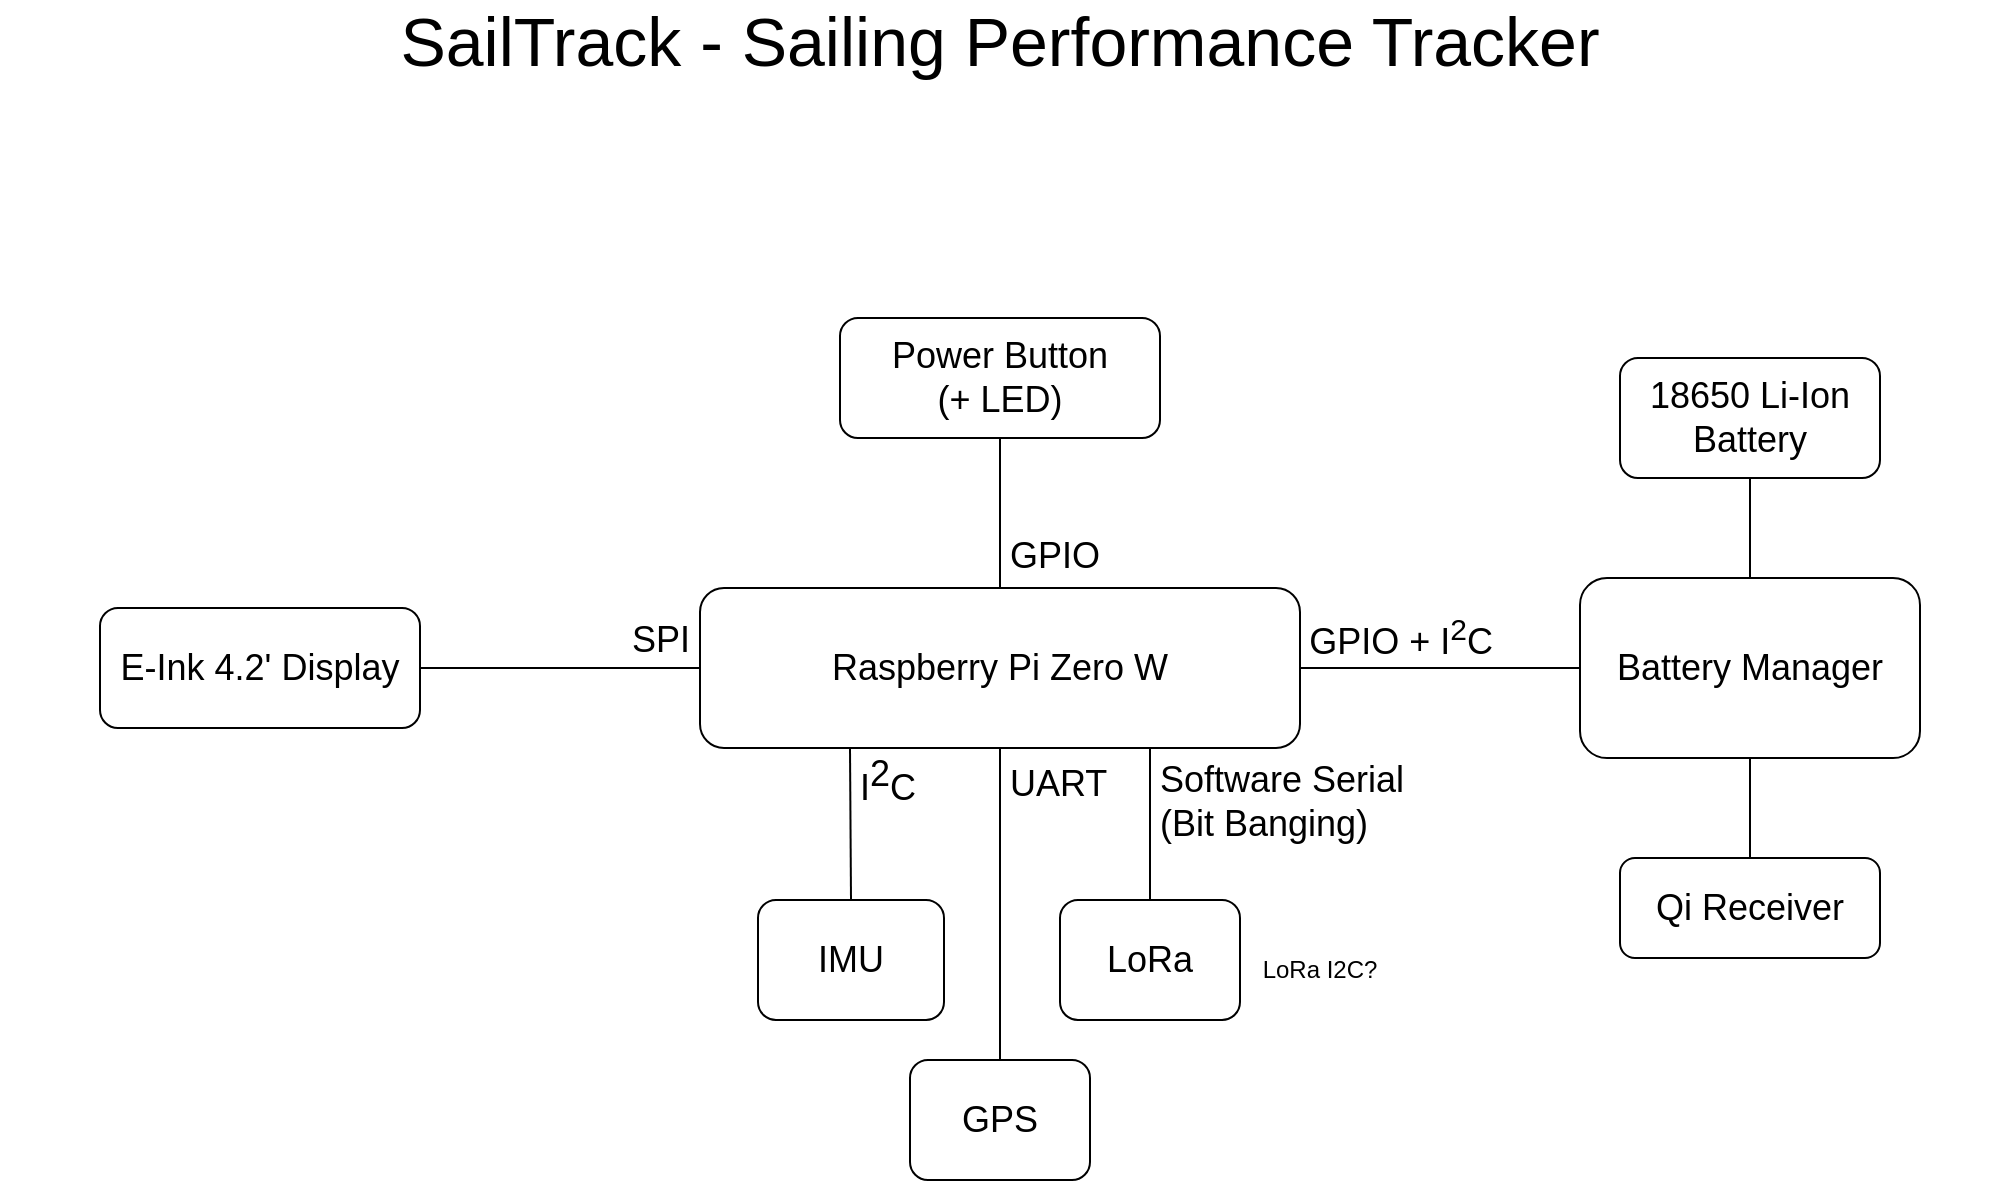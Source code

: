 <mxfile version="13.7.7" type="github" pages="2">
  <diagram id="V4FTzWyZD4six6puE1jL" name="Block Scheme">
    <mxGraphModel dx="1070" dy="789" grid="1" gridSize="10" guides="1" tooltips="1" connect="1" arrows="1" fold="1" page="1" pageScale="1" pageWidth="1169" pageHeight="827" math="0" shadow="0">
      <root>
        <mxCell id="0" />
        <mxCell id="1" parent="0" />
        <mxCell id="_kuUMLCEP43ewe5qfL54-1" value="SailTrack - Sailing Performance Tracker" style="text;html=1;strokeColor=none;fillColor=none;align=center;verticalAlign=middle;whiteSpace=wrap;rounded=0;fontFamily=Helvetica;FType=g;fontStyle=0;fontSize=34;labelBorderColor=none;" parent="1" vertex="1">
          <mxGeometry x="80" y="40" width="1000" height="40" as="geometry" />
        </mxCell>
        <mxCell id="m0Zs0m2nP7xKabFZ2qHC-5" style="edgeStyle=orthogonalEdgeStyle;rounded=0;orthogonalLoop=1;jettySize=auto;html=1;exitX=1;exitY=0.5;exitDx=0;exitDy=0;entryX=0;entryY=0.5;entryDx=0;entryDy=0;endArrow=none;endFill=0;" parent="1" source="_kuUMLCEP43ewe5qfL54-2" target="m0Zs0m2nP7xKabFZ2qHC-1" edge="1">
          <mxGeometry relative="1" as="geometry" />
        </mxCell>
        <mxCell id="m0Zs0m2nP7xKabFZ2qHC-9" value="GPIO + I&lt;sup&gt;2&lt;/sup&gt;C" style="edgeLabel;html=1;align=center;verticalAlign=middle;resizable=0;points=[];fontSize=18;" parent="m0Zs0m2nP7xKabFZ2qHC-5" vertex="1" connectable="0">
          <mxGeometry x="-0.472" y="2" relative="1" as="geometry">
            <mxPoint x="13" y="-13" as="offset" />
          </mxGeometry>
        </mxCell>
        <mxCell id="_kuUMLCEP43ewe5qfL54-2" value="&lt;font style=&quot;font-size: 18px&quot;&gt;Raspberry Pi Zero W&lt;/font&gt;" style="rounded=1;whiteSpace=wrap;html=1;fontFamily=Helvetica;fontSize=18;align=center;" parent="1" vertex="1">
          <mxGeometry x="430" y="333" width="300" height="80" as="geometry" />
        </mxCell>
        <mxCell id="m0Zs0m2nP7xKabFZ2qHC-3" style="edgeStyle=orthogonalEdgeStyle;rounded=0;orthogonalLoop=1;jettySize=auto;html=1;exitX=0.5;exitY=1;exitDx=0;exitDy=0;entryX=0.5;entryY=0;entryDx=0;entryDy=0;endArrow=none;endFill=0;" parent="1" source="_kuUMLCEP43ewe5qfL54-5" target="m0Zs0m2nP7xKabFZ2qHC-1" edge="1">
          <mxGeometry relative="1" as="geometry" />
        </mxCell>
        <mxCell id="_kuUMLCEP43ewe5qfL54-5" value="&lt;font style=&quot;font-size: 18px&quot;&gt;18650 Li-Ion Battery&lt;/font&gt;" style="rounded=1;whiteSpace=wrap;html=1;fontFamily=Helvetica;fontSize=18;align=center;" parent="1" vertex="1">
          <mxGeometry x="890" y="218" width="130" height="60" as="geometry" />
        </mxCell>
        <mxCell id="_kuUMLCEP43ewe5qfL54-11" value="&lt;font style=&quot;font-size: 18px&quot;&gt;Qi Receiver&lt;/font&gt;" style="rounded=1;whiteSpace=wrap;html=1;fontFamily=Helvetica;fontSize=18;align=center;" parent="1" vertex="1">
          <mxGeometry x="890" y="468" width="130" height="50" as="geometry" />
        </mxCell>
        <mxCell id="_kuUMLCEP43ewe5qfL54-16" style="edgeStyle=orthogonalEdgeStyle;rounded=0;orthogonalLoop=1;jettySize=auto;html=1;exitX=0.5;exitY=1;exitDx=0;exitDy=0;endArrow=none;endFill=0;fontFamily=Helvetica;fontSize=18;" parent="1" source="_kuUMLCEP43ewe5qfL54-5" target="_kuUMLCEP43ewe5qfL54-5" edge="1">
          <mxGeometry relative="1" as="geometry" />
        </mxCell>
        <mxCell id="_kuUMLCEP43ewe5qfL54-26" style="edgeStyle=orthogonalEdgeStyle;rounded=0;orthogonalLoop=1;jettySize=auto;html=1;exitX=0.5;exitY=0;exitDx=0;exitDy=0;entryX=0.75;entryY=1;entryDx=0;entryDy=0;endArrow=none;endFill=0;fontFamily=Helvetica;fontSize=18;" parent="1" source="_kuUMLCEP43ewe5qfL54-25" target="_kuUMLCEP43ewe5qfL54-2" edge="1">
          <mxGeometry relative="1" as="geometry" />
        </mxCell>
        <mxCell id="_kuUMLCEP43ewe5qfL54-27" value="Software Serial&lt;br&gt;(Bit Banging)" style="edgeLabel;html=1;align=left;verticalAlign=middle;resizable=0;points=[];fontSize=18;fontFamily=Helvetica;" parent="_kuUMLCEP43ewe5qfL54-26" vertex="1" connectable="0">
          <mxGeometry x="0.231" y="-1" relative="1" as="geometry">
            <mxPoint x="2" y="-2" as="offset" />
          </mxGeometry>
        </mxCell>
        <mxCell id="_kuUMLCEP43ewe5qfL54-25" value="&lt;font style=&quot;font-size: 18px&quot;&gt;LoRa&lt;/font&gt;" style="rounded=1;whiteSpace=wrap;html=1;fontFamily=Helvetica;fontSize=18;align=center;" parent="1" vertex="1">
          <mxGeometry x="610" y="489" width="90" height="60" as="geometry" />
        </mxCell>
        <mxCell id="_kuUMLCEP43ewe5qfL54-29" style="edgeStyle=orthogonalEdgeStyle;rounded=0;orthogonalLoop=1;jettySize=auto;html=1;exitX=0.5;exitY=0;exitDx=0;exitDy=0;entryX=0.5;entryY=1;entryDx=0;entryDy=0;endArrow=none;endFill=0;fontFamily=Helvetica;fontSize=18;" parent="1" source="_kuUMLCEP43ewe5qfL54-28" target="_kuUMLCEP43ewe5qfL54-2" edge="1">
          <mxGeometry relative="1" as="geometry" />
        </mxCell>
        <mxCell id="_kuUMLCEP43ewe5qfL54-30" value="UART" style="edgeLabel;html=1;align=left;verticalAlign=middle;resizable=0;points=[];fontSize=18;fontFamily=Helvetica;" parent="_kuUMLCEP43ewe5qfL54-29" vertex="1" connectable="0">
          <mxGeometry x="0.69" y="2" relative="1" as="geometry">
            <mxPoint x="5" y="-6" as="offset" />
          </mxGeometry>
        </mxCell>
        <mxCell id="_kuUMLCEP43ewe5qfL54-28" value="&lt;font style=&quot;font-size: 18px&quot;&gt;GPS&lt;/font&gt;" style="rounded=1;whiteSpace=wrap;html=1;fontFamily=Helvetica;fontSize=18;align=center;" parent="1" vertex="1">
          <mxGeometry x="535" y="569" width="90" height="60" as="geometry" />
        </mxCell>
        <mxCell id="_kuUMLCEP43ewe5qfL54-33" style="edgeStyle=orthogonalEdgeStyle;rounded=0;orthogonalLoop=1;jettySize=auto;html=1;exitX=1;exitY=0.5;exitDx=0;exitDy=0;endArrow=none;endFill=0;fontFamily=Helvetica;fontSize=18;entryX=0;entryY=0.5;entryDx=0;entryDy=0;" parent="1" source="_kuUMLCEP43ewe5qfL54-31" target="_kuUMLCEP43ewe5qfL54-2" edge="1">
          <mxGeometry relative="1" as="geometry">
            <mxPoint x="390" y="409" as="targetPoint" />
          </mxGeometry>
        </mxCell>
        <mxCell id="_kuUMLCEP43ewe5qfL54-35" value="SPI" style="edgeLabel;html=1;align=center;verticalAlign=middle;resizable=0;points=[];fontSize=18;fontFamily=Helvetica;" parent="_kuUMLCEP43ewe5qfL54-33" vertex="1" connectable="0">
          <mxGeometry x="-0.231" y="-2" relative="1" as="geometry">
            <mxPoint x="66" y="-16" as="offset" />
          </mxGeometry>
        </mxCell>
        <mxCell id="_kuUMLCEP43ewe5qfL54-31" value="&lt;font style=&quot;font-size: 18px&quot;&gt;E-Ink 4.2&#39; Display&lt;br&gt;&lt;/font&gt;" style="rounded=1;whiteSpace=wrap;html=1;fontFamily=Helvetica;fontSize=18;align=center;" parent="1" vertex="1">
          <mxGeometry x="130" y="343" width="160" height="60" as="geometry" />
        </mxCell>
        <mxCell id="RB5By_EOV244bR9bT9yz-2" style="edgeStyle=orthogonalEdgeStyle;rounded=0;orthogonalLoop=1;jettySize=auto;html=1;exitX=0.5;exitY=0;exitDx=0;exitDy=0;entryX=0.25;entryY=1;entryDx=0;entryDy=0;endArrow=none;endFill=0;" parent="1" source="_kuUMLCEP43ewe5qfL54-36" target="_kuUMLCEP43ewe5qfL54-2" edge="1">
          <mxGeometry relative="1" as="geometry">
            <Array as="points">
              <mxPoint x="505" y="489" />
            </Array>
          </mxGeometry>
        </mxCell>
        <mxCell id="RB5By_EOV244bR9bT9yz-4" value="&lt;font style=&quot;font-size: 18px;&quot;&gt;I&lt;sup style=&quot;font-size: 18px;&quot;&gt;2&lt;/sup&gt;C&lt;/font&gt;" style="edgeLabel;html=1;align=left;verticalAlign=middle;resizable=0;points=[];fontSize=18;" parent="RB5By_EOV244bR9bT9yz-2" vertex="1" connectable="0">
          <mxGeometry x="0.132" y="3" relative="1" as="geometry">
            <mxPoint x="6.28" y="-16.02" as="offset" />
          </mxGeometry>
        </mxCell>
        <mxCell id="_kuUMLCEP43ewe5qfL54-36" value="&lt;font style=&quot;font-size: 18px&quot;&gt;IMU&lt;/font&gt;" style="rounded=1;whiteSpace=wrap;html=1;fontFamily=Helvetica;fontSize=18;align=center;" parent="1" vertex="1">
          <mxGeometry x="459" y="489" width="93" height="60" as="geometry" />
        </mxCell>
        <mxCell id="m0Zs0m2nP7xKabFZ2qHC-7" style="edgeStyle=orthogonalEdgeStyle;rounded=0;orthogonalLoop=1;jettySize=auto;html=1;exitX=0.5;exitY=1;exitDx=0;exitDy=0;entryX=0.5;entryY=0;entryDx=0;entryDy=0;endArrow=none;endFill=0;" parent="1" source="_kuUMLCEP43ewe5qfL54-45" target="_kuUMLCEP43ewe5qfL54-2" edge="1">
          <mxGeometry relative="1" as="geometry" />
        </mxCell>
        <mxCell id="m0Zs0m2nP7xKabFZ2qHC-8" value="GPIO" style="edgeLabel;html=1;align=left;verticalAlign=middle;resizable=0;points=[];fontSize=18;" parent="m0Zs0m2nP7xKabFZ2qHC-7" vertex="1" connectable="0">
          <mxGeometry x="-0.539" y="-2" relative="1" as="geometry">
            <mxPoint x="5" y="41.35" as="offset" />
          </mxGeometry>
        </mxCell>
        <mxCell id="_kuUMLCEP43ewe5qfL54-45" value="&lt;font style=&quot;font-size: 18px&quot;&gt;Power Button&lt;br&gt;(+ LED)&lt;/font&gt;" style="rounded=1;whiteSpace=wrap;html=1;fontFamily=Helvetica;fontSize=18;align=center;" parent="1" vertex="1">
          <mxGeometry x="500" y="198" width="160" height="60" as="geometry" />
        </mxCell>
        <mxCell id="m0Zs0m2nP7xKabFZ2qHC-6" style="edgeStyle=orthogonalEdgeStyle;rounded=0;orthogonalLoop=1;jettySize=auto;html=1;exitX=0.5;exitY=1;exitDx=0;exitDy=0;entryX=0.5;entryY=0;entryDx=0;entryDy=0;endArrow=none;endFill=0;" parent="1" source="m0Zs0m2nP7xKabFZ2qHC-1" target="_kuUMLCEP43ewe5qfL54-11" edge="1">
          <mxGeometry relative="1" as="geometry" />
        </mxCell>
        <mxCell id="m0Zs0m2nP7xKabFZ2qHC-1" value="&lt;font style=&quot;font-size: 18px&quot;&gt;Battery Manager&lt;br&gt;&lt;/font&gt;" style="rounded=1;whiteSpace=wrap;html=1;fontFamily=Helvetica;fontSize=18;align=center;" parent="1" vertex="1">
          <mxGeometry x="870" y="328" width="170" height="90" as="geometry" />
        </mxCell>
        <mxCell id="N2p-HetBZPbVhGDtZBli-1" value="LoRa I2C?" style="text;html=1;strokeColor=none;fillColor=none;align=center;verticalAlign=middle;whiteSpace=wrap;rounded=0;" vertex="1" parent="1">
          <mxGeometry x="690" y="510" width="100" height="28" as="geometry" />
        </mxCell>
      </root>
    </mxGraphModel>
  </diagram>
  <diagram id="g20sDvktE_r00n4ZqlQJ" name="BOM">
    <mxGraphModel dx="1070" dy="764" grid="1" gridSize="10" guides="1" tooltips="1" connect="1" arrows="1" fold="1" page="1" pageScale="1" pageWidth="1169" pageHeight="827" math="0" shadow="0">
      <root>
        <mxCell id="J0wIaJuEciS36xcbJnE0-0" />
        <mxCell id="J0wIaJuEciS36xcbJnE0-1" parent="J0wIaJuEciS36xcbJnE0-0" />
        <mxCell id="zVRxYPOZLo6mRkJVQPG_-0" value="Bill Of Materials" style="text;html=1;strokeColor=none;fillColor=none;align=left;verticalAlign=middle;whiteSpace=wrap;rounded=0;fontFamily=Helvetica;FType=g;fontStyle=0;fontSize=34;labelBorderColor=none;" parent="J0wIaJuEciS36xcbJnE0-1" vertex="1">
          <mxGeometry x="80" y="40" width="1000" height="40" as="geometry" />
        </mxCell>
        <mxCell id="swTAbGG_jr6sJvMOWJmU-0" value="" style="shape=table;html=1;whiteSpace=wrap;startSize=0;container=1;collapsible=0;childLayout=tableLayout;align=left;" parent="J0wIaJuEciS36xcbJnE0-1" vertex="1">
          <mxGeometry x="80" y="90" width="400" height="300" as="geometry" />
        </mxCell>
        <mxCell id="swTAbGG_jr6sJvMOWJmU-1" value="" style="shape=partialRectangle;html=1;whiteSpace=wrap;collapsible=0;dropTarget=0;pointerEvents=0;fillColor=none;top=0;left=0;bottom=0;right=0;points=[[0,0.5],[1,0.5]];portConstraint=eastwest;" parent="swTAbGG_jr6sJvMOWJmU-0" vertex="1">
          <mxGeometry width="400" height="30" as="geometry" />
        </mxCell>
        <mxCell id="swTAbGG_jr6sJvMOWJmU-13" value="Item" style="shape=partialRectangle;html=1;whiteSpace=wrap;connectable=0;fillColor=none;top=0;left=0;bottom=0;right=0;overflow=hidden;align=left;fontStyle=0;fontSize=14;labelBackgroundColor=#ffffff;verticalAlign=middle;spacingLeft=8;" parent="swTAbGG_jr6sJvMOWJmU-1" vertex="1">
          <mxGeometry width="200" height="30" as="geometry" />
        </mxCell>
        <mxCell id="stU41vpISu0B3aDedvye-0" value="Link" style="shape=partialRectangle;html=1;whiteSpace=wrap;connectable=0;fillColor=none;top=0;left=0;bottom=0;right=0;overflow=hidden;align=left;fontStyle=0;fontSize=14;labelBackgroundColor=#ffffff;verticalAlign=middle;spacingLeft=8;" parent="swTAbGG_jr6sJvMOWJmU-1" vertex="1">
          <mxGeometry x="200" width="200" height="30" as="geometry" />
        </mxCell>
        <mxCell id="f6GGmmSEp0erdpaBIMSD-3" style="shape=partialRectangle;html=1;whiteSpace=wrap;collapsible=0;dropTarget=0;pointerEvents=0;fillColor=none;top=0;left=0;bottom=0;right=0;points=[[0,0.5],[1,0.5]];portConstraint=eastwest;" parent="swTAbGG_jr6sJvMOWJmU-0" vertex="1">
          <mxGeometry y="30" width="400" height="30" as="geometry" />
        </mxCell>
        <mxCell id="f6GGmmSEp0erdpaBIMSD-4" value="Raspberry Pi Zero W" style="shape=partialRectangle;html=1;whiteSpace=wrap;connectable=0;fillColor=none;top=0;left=0;bottom=0;right=0;overflow=hidden;align=left;fontStyle=0;fontSize=14;labelBackgroundColor=#ffffff;verticalAlign=middle;spacingLeft=8;" parent="f6GGmmSEp0erdpaBIMSD-3" vertex="1">
          <mxGeometry width="200" height="30" as="geometry" />
        </mxCell>
        <mxCell id="f6GGmmSEp0erdpaBIMSD-5" value="&lt;a href=&quot;https://www.amazon.it/Raspberry-Pi%C2%AE-Zero-WH-512/dp/B07C7FHJDX/ref=sr_1_7?__mk_it_IT=%C3%85M%C3%85%C5%BD%C3%95%C3%91&amp;amp;dchild=1&amp;amp;keywords=raspberry+pi+zero+w&amp;amp;qid=1601373645&amp;amp;quartzVehicle=3443-1379&amp;amp;replacementKeywords=raspberry+pi+w&amp;amp;sr=8-7&quot;&gt;Amazon&lt;/a&gt;" style="shape=partialRectangle;html=1;whiteSpace=wrap;connectable=0;fillColor=none;top=0;left=0;bottom=0;right=0;overflow=hidden;align=left;fontStyle=0;fontSize=14;labelBackgroundColor=#ffffff;verticalAlign=middle;spacingLeft=8;" parent="f6GGmmSEp0erdpaBIMSD-3" vertex="1">
          <mxGeometry x="200" width="200" height="30" as="geometry" />
        </mxCell>
        <mxCell id="swTAbGG_jr6sJvMOWJmU-5" value="" style="shape=partialRectangle;html=1;whiteSpace=wrap;collapsible=0;dropTarget=0;pointerEvents=0;fillColor=none;top=0;left=0;bottom=0;right=0;points=[[0,0.5],[1,0.5]];portConstraint=eastwest;" parent="swTAbGG_jr6sJvMOWJmU-0" vertex="1">
          <mxGeometry y="60" width="400" height="30" as="geometry" />
        </mxCell>
        <mxCell id="swTAbGG_jr6sJvMOWJmU-14" value="E-Ink 4.2&#39; Display" style="shape=partialRectangle;html=1;whiteSpace=wrap;connectable=0;fillColor=none;top=0;left=0;bottom=0;right=0;overflow=hidden;fontSize=14;align=left;verticalAlign=middle;spacingLeft=8;" parent="swTAbGG_jr6sJvMOWJmU-5" vertex="1">
          <mxGeometry width="200" height="30" as="geometry" />
        </mxCell>
        <mxCell id="stU41vpISu0B3aDedvye-1" value="&lt;a href=&quot;https://www.amazon.it/Waveshare-Resolution-Electronic-Interface-Raspberry/dp/B0751J99PS/ref=sr_1_3_sspa?__mk_it_IT=%C3%85M%C3%85%C5%BD%C3%95%C3%91&amp;amp;dchild=1&amp;amp;keywords=e+ink+display&amp;amp;qid=1601373360&amp;amp;sr=8-3-spons&amp;amp;psc=1&amp;amp;smid=A9VM8DGMD224G&amp;amp;spLa=ZW5jcnlwdGVkUXVhbGlmaWVyPUEzMVZVNllZNTFOWVZEJmVuY3J5cHRlZElkPUEwOTc4NTUzSzc1VjM2QkhZWEFUJmVuY3J5cHRlZEFkSWQ9QTA1MTU0NzEzM1BITUxRMFNKRDQ1JndpZGdldE5hbWU9c3BfYXRmJmFjdGlvbj1jbGlja1JlZGlyZWN0JmRvTm90TG9nQ2xpY2s9dHJ1ZQ==&quot;&gt;Amazon&lt;/a&gt;" style="shape=partialRectangle;html=1;whiteSpace=wrap;connectable=0;fillColor=none;top=0;left=0;bottom=0;right=0;overflow=hidden;fontSize=14;align=left;verticalAlign=middle;spacingLeft=8;" parent="swTAbGG_jr6sJvMOWJmU-5" vertex="1">
          <mxGeometry x="200" width="200" height="30" as="geometry" />
        </mxCell>
        <mxCell id="swTAbGG_jr6sJvMOWJmU-9" value="" style="shape=partialRectangle;html=1;whiteSpace=wrap;collapsible=0;dropTarget=0;pointerEvents=0;fillColor=none;top=0;left=0;bottom=0;right=0;points=[[0,0.5],[1,0.5]];portConstraint=eastwest;" parent="swTAbGG_jr6sJvMOWJmU-0" vertex="1">
          <mxGeometry y="90" width="400" height="30" as="geometry" />
        </mxCell>
        <mxCell id="swTAbGG_jr6sJvMOWJmU-15" value="Power Button (+ LED)" style="shape=partialRectangle;html=1;whiteSpace=wrap;connectable=0;fillColor=none;top=0;left=0;bottom=0;right=0;overflow=hidden;fontSize=14;align=left;verticalAlign=middle;spacingLeft=8;" parent="swTAbGG_jr6sJvMOWJmU-9" vertex="1">
          <mxGeometry width="200" height="30" as="geometry" />
        </mxCell>
        <mxCell id="stU41vpISu0B3aDedvye-2" value="&lt;a href=&quot;https://www.amazon.it/Larcele-Impermeabile-Momentaneo-Automatico-JSANKG-02/dp/B075ZRDMTX/ref=sr_1_16?__mk_it_IT=%C3%85M%C3%85%C5%BD%C3%95%C3%91&amp;amp;dchild=1&amp;amp;keywords=pulsante+impermeabile&amp;amp;qid=1601373789&amp;amp;sr=8-16&quot;&gt;Amazon&lt;/a&gt;" style="shape=partialRectangle;html=1;whiteSpace=wrap;connectable=0;fillColor=none;top=0;left=0;bottom=0;right=0;overflow=hidden;fontSize=14;align=left;verticalAlign=middle;spacingLeft=8;" parent="swTAbGG_jr6sJvMOWJmU-9" vertex="1">
          <mxGeometry x="200" width="200" height="30" as="geometry" />
        </mxCell>
        <mxCell id="n21u5j1O_73HzfMrI5Ei-0" style="shape=partialRectangle;html=1;whiteSpace=wrap;collapsible=0;dropTarget=0;pointerEvents=0;fillColor=none;top=0;left=0;bottom=0;right=0;points=[[0,0.5],[1,0.5]];portConstraint=eastwest;" parent="swTAbGG_jr6sJvMOWJmU-0" vertex="1">
          <mxGeometry y="120" width="400" height="30" as="geometry" />
        </mxCell>
        <mxCell id="n21u5j1O_73HzfMrI5Ei-1" value="18650 Li-Ion Battery" style="shape=partialRectangle;html=1;whiteSpace=wrap;connectable=0;fillColor=none;top=0;left=0;bottom=0;right=0;overflow=hidden;fontSize=14;align=left;verticalAlign=middle;spacingLeft=8;" parent="n21u5j1O_73HzfMrI5Ei-0" vertex="1">
          <mxGeometry width="200" height="30" as="geometry" />
        </mxCell>
        <mxCell id="n21u5j1O_73HzfMrI5Ei-2" value="&lt;a href=&quot;https://it.banggood.com/2PCS-MECO-3_7v-4000mAh-Protected-Rechargeable-18650-Li-ion-Battery-p-992718.html?rmmds=search&amp;amp;cur_warehouse=CN&quot;&gt;Banggood&lt;/a&gt;" style="shape=partialRectangle;html=1;whiteSpace=wrap;connectable=0;fillColor=none;top=0;left=0;bottom=0;right=0;overflow=hidden;fontSize=14;align=left;verticalAlign=middle;spacingLeft=8;" parent="n21u5j1O_73HzfMrI5Ei-0" vertex="1">
          <mxGeometry x="200" width="200" height="30" as="geometry" />
        </mxCell>
        <mxCell id="n21u5j1O_73HzfMrI5Ei-3" style="shape=partialRectangle;html=1;whiteSpace=wrap;collapsible=0;dropTarget=0;pointerEvents=0;fillColor=none;top=0;left=0;bottom=0;right=0;points=[[0,0.5],[1,0.5]];portConstraint=eastwest;" parent="swTAbGG_jr6sJvMOWJmU-0" vertex="1">
          <mxGeometry y="150" width="400" height="30" as="geometry" />
        </mxCell>
        <mxCell id="n21u5j1O_73HzfMrI5Ei-4" value="Battery Manager" style="shape=partialRectangle;html=1;whiteSpace=wrap;connectable=0;fillColor=none;top=0;left=0;bottom=0;right=0;overflow=hidden;fontSize=14;align=left;verticalAlign=middle;spacingLeft=8;" parent="n21u5j1O_73HzfMrI5Ei-3" vertex="1">
          <mxGeometry width="200" height="30" as="geometry" />
        </mxCell>
        <mxCell id="n21u5j1O_73HzfMrI5Ei-5" value="&lt;a href=&quot;https://www.sparkfun.com/products/13777&quot;&gt;Sparkfun&lt;/a&gt;" style="shape=partialRectangle;html=1;whiteSpace=wrap;connectable=0;fillColor=none;top=0;left=0;bottom=0;right=0;overflow=hidden;fontSize=14;align=left;verticalAlign=middle;spacingLeft=8;" parent="n21u5j1O_73HzfMrI5Ei-3" vertex="1">
          <mxGeometry x="200" width="200" height="30" as="geometry" />
        </mxCell>
        <mxCell id="BB5ZOmtGHmF22ndBnYlm-0" style="shape=partialRectangle;html=1;whiteSpace=wrap;collapsible=0;dropTarget=0;pointerEvents=0;fillColor=none;top=0;left=0;bottom=0;right=0;points=[[0,0.5],[1,0.5]];portConstraint=eastwest;" parent="swTAbGG_jr6sJvMOWJmU-0" vertex="1">
          <mxGeometry y="180" width="400" height="30" as="geometry" />
        </mxCell>
        <mxCell id="BB5ZOmtGHmF22ndBnYlm-1" value="Qi Receiver" style="shape=partialRectangle;html=1;whiteSpace=wrap;connectable=0;fillColor=none;top=0;left=0;bottom=0;right=0;overflow=hidden;fontSize=14;align=left;verticalAlign=middle;spacingLeft=8;" parent="BB5ZOmtGHmF22ndBnYlm-0" vertex="1">
          <mxGeometry width="200" height="30" as="geometry" />
        </mxCell>
        <mxCell id="BB5ZOmtGHmF22ndBnYlm-2" value="&lt;a href=&quot;https://www.amazon.it/ZXK-Universale-Caricabatterie-Ricevitore-Cellulare/dp/B01E15W6MO/ref=sr_1_15?__mk_it_IT=%C3%85M%C3%85%C5%BD%C3%95%C3%91&amp;amp;dchild=1&amp;amp;keywords=ricevitore+qi&amp;amp;qid=1601374405&amp;amp;sr=8-15&quot;&gt;Amazon&lt;/a&gt;" style="shape=partialRectangle;html=1;whiteSpace=wrap;connectable=0;fillColor=none;top=0;left=0;bottom=0;right=0;overflow=hidden;fontSize=14;align=left;verticalAlign=middle;spacingLeft=8;" parent="BB5ZOmtGHmF22ndBnYlm-0" vertex="1">
          <mxGeometry x="200" width="200" height="30" as="geometry" />
        </mxCell>
        <mxCell id="624UGNo4qDC2qYEoEb8o-0" style="shape=partialRectangle;html=1;whiteSpace=wrap;collapsible=0;dropTarget=0;pointerEvents=0;fillColor=none;top=0;left=0;bottom=0;right=0;points=[[0,0.5],[1,0.5]];portConstraint=eastwest;" parent="swTAbGG_jr6sJvMOWJmU-0" vertex="1">
          <mxGeometry y="210" width="400" height="30" as="geometry" />
        </mxCell>
        <mxCell id="624UGNo4qDC2qYEoEb8o-1" value="LoRa" style="shape=partialRectangle;html=1;whiteSpace=wrap;connectable=0;fillColor=none;top=0;left=0;bottom=0;right=0;overflow=hidden;fontSize=14;align=left;verticalAlign=middle;spacingLeft=8;" parent="624UGNo4qDC2qYEoEb8o-0" vertex="1">
          <mxGeometry width="200" height="30" as="geometry" />
        </mxCell>
        <mxCell id="624UGNo4qDC2qYEoEb8o-2" value="&lt;a href=&quot;https://www.amazon.it/OSOYOO-Wireless-Ricevitore-Compatibile-Microcomputer/dp/B07TK6R4H8/ref=sr_1_15?__mk_it_IT=%C3%85M%C3%85%C5%BD%C3%95%C3%91&amp;amp;dchild=1&amp;amp;keywords=modulo+lora&amp;amp;qid=1601374735&amp;amp;sr=8-15&quot;&gt;Amazon&lt;/a&gt;" style="shape=partialRectangle;html=1;whiteSpace=wrap;connectable=0;fillColor=none;top=0;left=0;bottom=0;right=0;overflow=hidden;fontSize=14;align=left;verticalAlign=middle;spacingLeft=8;" parent="624UGNo4qDC2qYEoEb8o-0" vertex="1">
          <mxGeometry x="200" width="200" height="30" as="geometry" />
        </mxCell>
        <mxCell id="iNiHy7CDCkzqraGHz1Gg-0" style="shape=partialRectangle;html=1;whiteSpace=wrap;collapsible=0;dropTarget=0;pointerEvents=0;fillColor=none;top=0;left=0;bottom=0;right=0;points=[[0,0.5],[1,0.5]];portConstraint=eastwest;" parent="swTAbGG_jr6sJvMOWJmU-0" vertex="1">
          <mxGeometry y="240" width="400" height="30" as="geometry" />
        </mxCell>
        <mxCell id="iNiHy7CDCkzqraGHz1Gg-1" value="GPS" style="shape=partialRectangle;html=1;whiteSpace=wrap;connectable=0;fillColor=none;top=0;left=0;bottom=0;right=0;overflow=hidden;fontSize=14;align=left;verticalAlign=middle;spacingLeft=8;" parent="iNiHy7CDCkzqraGHz1Gg-0" vertex="1">
          <mxGeometry width="200" height="30" as="geometry" />
        </mxCell>
        <mxCell id="iNiHy7CDCkzqraGHz1Gg-2" value="&lt;a href=&quot;https://www.adafruit.com/product/746&quot;&gt;Adafruit&lt;/a&gt;" style="shape=partialRectangle;html=1;whiteSpace=wrap;connectable=0;fillColor=none;top=0;left=0;bottom=0;right=0;overflow=hidden;fontSize=14;align=left;verticalAlign=middle;spacingLeft=8;" parent="iNiHy7CDCkzqraGHz1Gg-0" vertex="1">
          <mxGeometry x="200" width="200" height="30" as="geometry" />
        </mxCell>
        <mxCell id="iNiHy7CDCkzqraGHz1Gg-3" style="shape=partialRectangle;html=1;whiteSpace=wrap;collapsible=0;dropTarget=0;pointerEvents=0;fillColor=none;top=0;left=0;bottom=0;right=0;points=[[0,0.5],[1,0.5]];portConstraint=eastwest;" parent="swTAbGG_jr6sJvMOWJmU-0" vertex="1">
          <mxGeometry y="270" width="400" height="30" as="geometry" />
        </mxCell>
        <mxCell id="iNiHy7CDCkzqraGHz1Gg-4" value="IMU" style="shape=partialRectangle;html=1;whiteSpace=wrap;connectable=0;fillColor=none;top=0;left=0;bottom=0;right=0;overflow=hidden;fontSize=14;align=left;verticalAlign=middle;spacingLeft=8;" parent="iNiHy7CDCkzqraGHz1Gg-3" vertex="1">
          <mxGeometry width="200" height="30" as="geometry" />
        </mxCell>
        <mxCell id="iNiHy7CDCkzqraGHz1Gg-5" value="&lt;a href=&quot;https://www.adafruit.com/product/2472&quot;&gt;Adafruit&lt;/a&gt;" style="shape=partialRectangle;html=1;whiteSpace=wrap;connectable=0;fillColor=none;top=0;left=0;bottom=0;right=0;overflow=hidden;fontSize=14;align=left;verticalAlign=middle;spacingLeft=8;" parent="iNiHy7CDCkzqraGHz1Gg-3" vertex="1">
          <mxGeometry x="200" width="200" height="30" as="geometry" />
        </mxCell>
      </root>
    </mxGraphModel>
  </diagram>
</mxfile>
